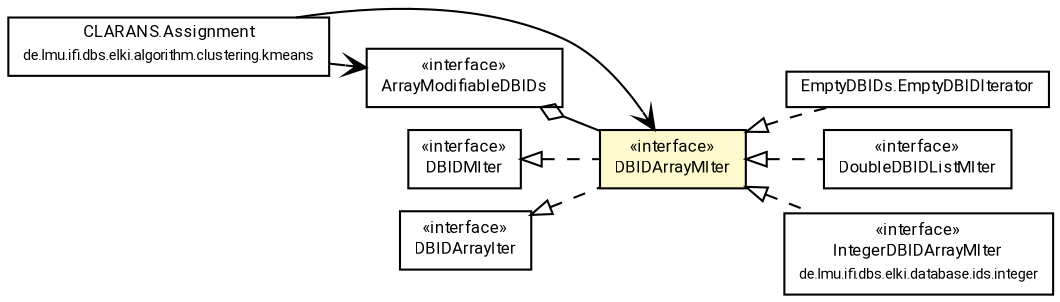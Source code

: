 #!/usr/local/bin/dot
#
# Class diagram 
# Generated by UMLGraph version R5_7_2-60-g0e99a6 (http://www.spinellis.gr/umlgraph/)
#

digraph G {
	graph [fontnames="svg"]
	edge [fontname="Roboto",fontsize=7,labelfontname="Roboto",labelfontsize=7,color="black"];
	node [fontname="Roboto",fontcolor="black",fontsize=8,shape=plaintext,margin=0,width=0,height=0];
	nodesep=0.15;
	ranksep=0.25;
	rankdir=LR;
	// de.lmu.ifi.dbs.elki.algorithm.clustering.kmeans.CLARANS.Assignment
	c2989666 [label=<<table title="de.lmu.ifi.dbs.elki.algorithm.clustering.kmeans.CLARANS.Assignment" border="0" cellborder="1" cellspacing="0" cellpadding="2" href="../../algorithm/clustering/kmeans/CLARANS.Assignment.html" target="_parent">
		<tr><td><table border="0" cellspacing="0" cellpadding="1">
		<tr><td align="center" balign="center"> <font face="Roboto">CLARANS.Assignment</font> </td></tr>
		<tr><td align="center" balign="center"> <font face="Roboto" point-size="7.0">de.lmu.ifi.dbs.elki.algorithm.clustering.kmeans</font> </td></tr>
		</table></td></tr>
		</table>>, URL="../../algorithm/clustering/kmeans/CLARANS.Assignment.html"];
	// de.lmu.ifi.dbs.elki.database.ids.DBIDMIter
	c2990079 [label=<<table title="de.lmu.ifi.dbs.elki.database.ids.DBIDMIter" border="0" cellborder="1" cellspacing="0" cellpadding="2" href="DBIDMIter.html" target="_parent">
		<tr><td><table border="0" cellspacing="0" cellpadding="1">
		<tr><td align="center" balign="center"> &#171;interface&#187; </td></tr>
		<tr><td align="center" balign="center"> <font face="Roboto">DBIDMIter</font> </td></tr>
		</table></td></tr>
		</table>>, URL="DBIDMIter.html"];
	// de.lmu.ifi.dbs.elki.database.ids.DBIDArrayMIter
	c2990084 [label=<<table title="de.lmu.ifi.dbs.elki.database.ids.DBIDArrayMIter" border="0" cellborder="1" cellspacing="0" cellpadding="2" bgcolor="lemonChiffon" href="DBIDArrayMIter.html" target="_parent">
		<tr><td><table border="0" cellspacing="0" cellpadding="1">
		<tr><td align="center" balign="center"> &#171;interface&#187; </td></tr>
		<tr><td align="center" balign="center"> <font face="Roboto">DBIDArrayMIter</font> </td></tr>
		</table></td></tr>
		</table>>, URL="DBIDArrayMIter.html"];
	// de.lmu.ifi.dbs.elki.database.ids.EmptyDBIDs.EmptyDBIDIterator
	c2990088 [label=<<table title="de.lmu.ifi.dbs.elki.database.ids.EmptyDBIDs.EmptyDBIDIterator" border="0" cellborder="1" cellspacing="0" cellpadding="2" href="EmptyDBIDs.EmptyDBIDIterator.html" target="_parent">
		<tr><td><table border="0" cellspacing="0" cellpadding="1">
		<tr><td align="center" balign="center"> <font face="Roboto">EmptyDBIDs.EmptyDBIDIterator</font> </td></tr>
		</table></td></tr>
		</table>>, URL="EmptyDBIDs.EmptyDBIDIterator.html"];
	// de.lmu.ifi.dbs.elki.database.ids.DoubleDBIDListMIter
	c2990090 [label=<<table title="de.lmu.ifi.dbs.elki.database.ids.DoubleDBIDListMIter" border="0" cellborder="1" cellspacing="0" cellpadding="2" href="DoubleDBIDListMIter.html" target="_parent">
		<tr><td><table border="0" cellspacing="0" cellpadding="1">
		<tr><td align="center" balign="center"> &#171;interface&#187; </td></tr>
		<tr><td align="center" balign="center"> <font face="Roboto">DoubleDBIDListMIter</font> </td></tr>
		</table></td></tr>
		</table>>, URL="DoubleDBIDListMIter.html"];
	// de.lmu.ifi.dbs.elki.database.ids.DBIDArrayIter
	c2990094 [label=<<table title="de.lmu.ifi.dbs.elki.database.ids.DBIDArrayIter" border="0" cellborder="1" cellspacing="0" cellpadding="2" href="DBIDArrayIter.html" target="_parent">
		<tr><td><table border="0" cellspacing="0" cellpadding="1">
		<tr><td align="center" balign="center"> &#171;interface&#187; </td></tr>
		<tr><td align="center" balign="center"> <font face="Roboto">DBIDArrayIter</font> </td></tr>
		</table></td></tr>
		</table>>, URL="DBIDArrayIter.html"];
	// de.lmu.ifi.dbs.elki.database.ids.ArrayModifiableDBIDs
	c2990100 [label=<<table title="de.lmu.ifi.dbs.elki.database.ids.ArrayModifiableDBIDs" border="0" cellborder="1" cellspacing="0" cellpadding="2" href="ArrayModifiableDBIDs.html" target="_parent">
		<tr><td><table border="0" cellspacing="0" cellpadding="1">
		<tr><td align="center" balign="center"> &#171;interface&#187; </td></tr>
		<tr><td align="center" balign="center"> <font face="Roboto">ArrayModifiableDBIDs</font> </td></tr>
		</table></td></tr>
		</table>>, URL="ArrayModifiableDBIDs.html"];
	// de.lmu.ifi.dbs.elki.database.ids.integer.IntegerDBIDArrayMIter
	c2990178 [label=<<table title="de.lmu.ifi.dbs.elki.database.ids.integer.IntegerDBIDArrayMIter" border="0" cellborder="1" cellspacing="0" cellpadding="2" href="integer/IntegerDBIDArrayMIter.html" target="_parent">
		<tr><td><table border="0" cellspacing="0" cellpadding="1">
		<tr><td align="center" balign="center"> &#171;interface&#187; </td></tr>
		<tr><td align="center" balign="center"> <font face="Roboto">IntegerDBIDArrayMIter</font> </td></tr>
		<tr><td align="center" balign="center"> <font face="Roboto" point-size="7.0">de.lmu.ifi.dbs.elki.database.ids.integer</font> </td></tr>
		</table></td></tr>
		</table>>, URL="integer/IntegerDBIDArrayMIter.html"];
	// de.lmu.ifi.dbs.elki.database.ids.DBIDArrayMIter implements de.lmu.ifi.dbs.elki.database.ids.DBIDArrayIter
	c2990094 -> c2990084 [arrowtail=empty,style=dashed,dir=back,weight=9];
	// de.lmu.ifi.dbs.elki.database.ids.DBIDArrayMIter implements de.lmu.ifi.dbs.elki.database.ids.DBIDMIter
	c2990079 -> c2990084 [arrowtail=empty,style=dashed,dir=back,weight=9];
	// de.lmu.ifi.dbs.elki.database.ids.EmptyDBIDs.EmptyDBIDIterator implements de.lmu.ifi.dbs.elki.database.ids.DBIDArrayMIter
	c2990084 -> c2990088 [arrowtail=empty,style=dashed,dir=back,weight=9];
	// de.lmu.ifi.dbs.elki.database.ids.DoubleDBIDListMIter implements de.lmu.ifi.dbs.elki.database.ids.DBIDArrayMIter
	c2990084 -> c2990090 [arrowtail=empty,style=dashed,dir=back,weight=9];
	// de.lmu.ifi.dbs.elki.database.ids.ArrayModifiableDBIDs has de.lmu.ifi.dbs.elki.database.ids.DBIDArrayMIter
	c2990100 -> c2990084 [arrowhead=none,arrowtail=ediamond,dir=back,weight=4];
	// de.lmu.ifi.dbs.elki.database.ids.integer.IntegerDBIDArrayMIter implements de.lmu.ifi.dbs.elki.database.ids.DBIDArrayMIter
	c2990084 -> c2990178 [arrowtail=empty,style=dashed,dir=back,weight=9];
	// de.lmu.ifi.dbs.elki.algorithm.clustering.kmeans.CLARANS.Assignment navassoc de.lmu.ifi.dbs.elki.database.ids.ArrayModifiableDBIDs
	c2989666 -> c2990100 [arrowhead=open,weight=1];
	// de.lmu.ifi.dbs.elki.algorithm.clustering.kmeans.CLARANS.Assignment navassoc de.lmu.ifi.dbs.elki.database.ids.DBIDArrayMIter
	c2989666 -> c2990084 [arrowhead=open,weight=1];
}

